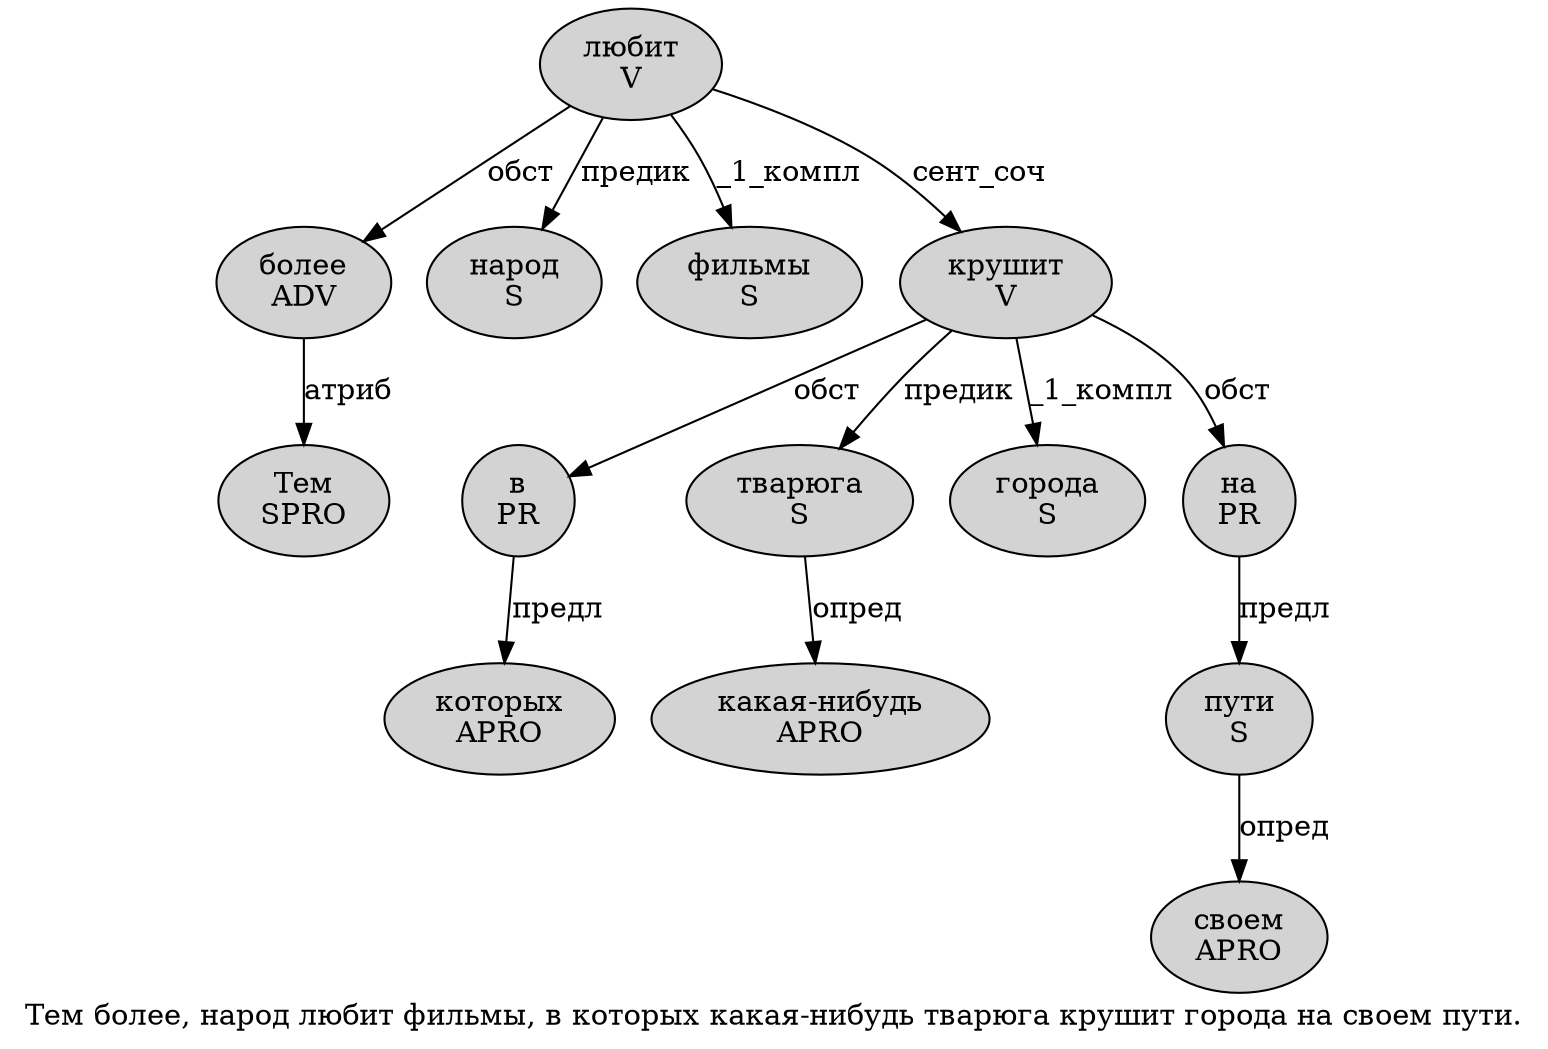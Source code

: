 digraph SENTENCE_4801 {
	graph [label="Тем более, народ любит фильмы, в которых какая-нибудь тварюга крушит города на своем пути."]
	node [style=filled]
		0 [label="Тем
SPRO" color="" fillcolor=lightgray penwidth=1 shape=ellipse]
		1 [label="более
ADV" color="" fillcolor=lightgray penwidth=1 shape=ellipse]
		3 [label="народ
S" color="" fillcolor=lightgray penwidth=1 shape=ellipse]
		4 [label="любит
V" color="" fillcolor=lightgray penwidth=1 shape=ellipse]
		5 [label="фильмы
S" color="" fillcolor=lightgray penwidth=1 shape=ellipse]
		7 [label="в
PR" color="" fillcolor=lightgray penwidth=1 shape=ellipse]
		8 [label="которых
APRO" color="" fillcolor=lightgray penwidth=1 shape=ellipse]
		9 [label="какая-нибудь
APRO" color="" fillcolor=lightgray penwidth=1 shape=ellipse]
		10 [label="тварюга
S" color="" fillcolor=lightgray penwidth=1 shape=ellipse]
		11 [label="крушит
V" color="" fillcolor=lightgray penwidth=1 shape=ellipse]
		12 [label="города
S" color="" fillcolor=lightgray penwidth=1 shape=ellipse]
		13 [label="на
PR" color="" fillcolor=lightgray penwidth=1 shape=ellipse]
		14 [label="своем
APRO" color="" fillcolor=lightgray penwidth=1 shape=ellipse]
		15 [label="пути
S" color="" fillcolor=lightgray penwidth=1 shape=ellipse]
			10 -> 9 [label="опред"]
			15 -> 14 [label="опред"]
			4 -> 1 [label="обст"]
			4 -> 3 [label="предик"]
			4 -> 5 [label="_1_компл"]
			4 -> 11 [label="сент_соч"]
			11 -> 7 [label="обст"]
			11 -> 10 [label="предик"]
			11 -> 12 [label="_1_компл"]
			11 -> 13 [label="обст"]
			7 -> 8 [label="предл"]
			1 -> 0 [label="атриб"]
			13 -> 15 [label="предл"]
}